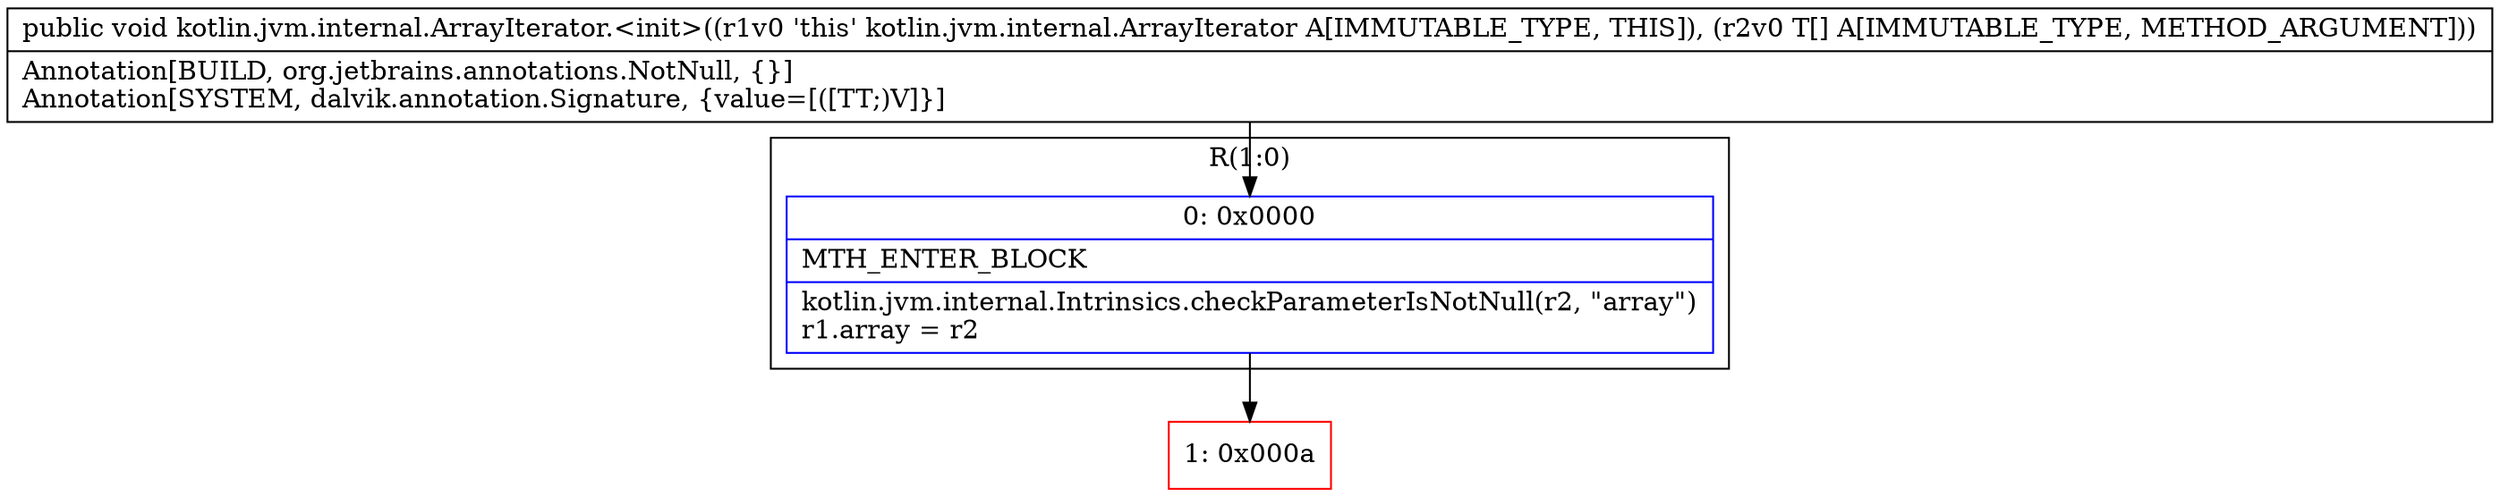 digraph "CFG forkotlin.jvm.internal.ArrayIterator.\<init\>([Ljava\/lang\/Object;)V" {
subgraph cluster_Region_2081801100 {
label = "R(1:0)";
node [shape=record,color=blue];
Node_0 [shape=record,label="{0\:\ 0x0000|MTH_ENTER_BLOCK\l|kotlin.jvm.internal.Intrinsics.checkParameterIsNotNull(r2, \"array\")\lr1.array = r2\l}"];
}
Node_1 [shape=record,color=red,label="{1\:\ 0x000a}"];
MethodNode[shape=record,label="{public void kotlin.jvm.internal.ArrayIterator.\<init\>((r1v0 'this' kotlin.jvm.internal.ArrayIterator A[IMMUTABLE_TYPE, THIS]), (r2v0 T[] A[IMMUTABLE_TYPE, METHOD_ARGUMENT]))  | Annotation[BUILD, org.jetbrains.annotations.NotNull, \{\}]\lAnnotation[SYSTEM, dalvik.annotation.Signature, \{value=[([TT;)V]\}]\l}"];
MethodNode -> Node_0;
Node_0 -> Node_1;
}

